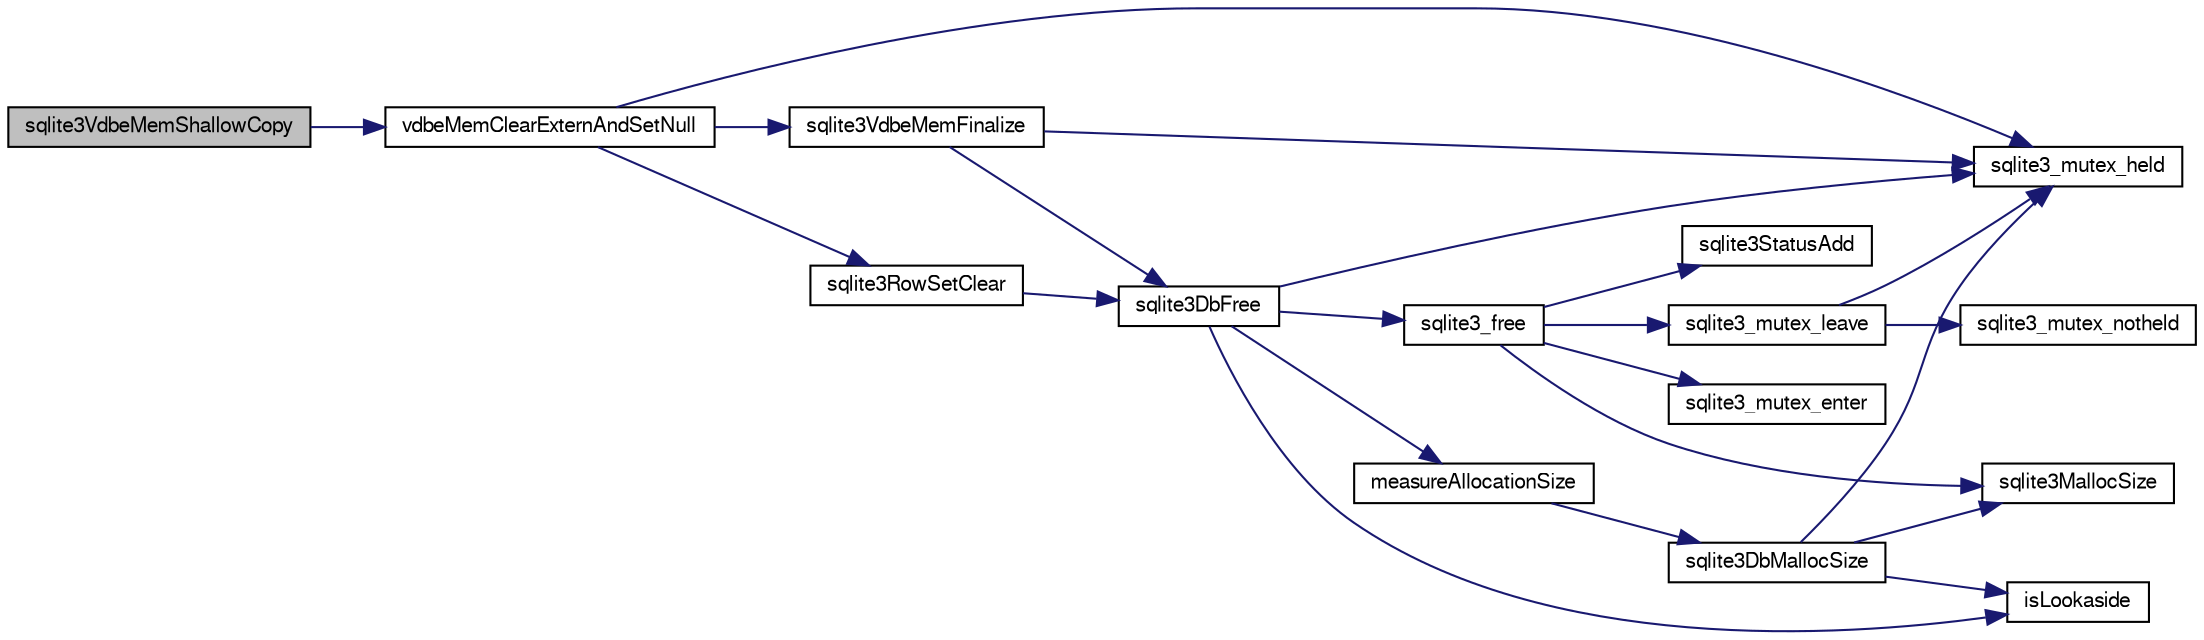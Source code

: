 digraph "sqlite3VdbeMemShallowCopy"
{
  edge [fontname="FreeSans",fontsize="10",labelfontname="FreeSans",labelfontsize="10"];
  node [fontname="FreeSans",fontsize="10",shape=record];
  rankdir="LR";
  Node780913 [label="sqlite3VdbeMemShallowCopy",height=0.2,width=0.4,color="black", fillcolor="grey75", style="filled", fontcolor="black"];
  Node780913 -> Node780914 [color="midnightblue",fontsize="10",style="solid",fontname="FreeSans"];
  Node780914 [label="vdbeMemClearExternAndSetNull",height=0.2,width=0.4,color="black", fillcolor="white", style="filled",URL="$sqlite3_8c.html#a29c41a360fb0e86b817777daf061230c"];
  Node780914 -> Node780915 [color="midnightblue",fontsize="10",style="solid",fontname="FreeSans"];
  Node780915 [label="sqlite3_mutex_held",height=0.2,width=0.4,color="black", fillcolor="white", style="filled",URL="$sqlite3_8c.html#acf77da68932b6bc163c5e68547ecc3e7"];
  Node780914 -> Node780916 [color="midnightblue",fontsize="10",style="solid",fontname="FreeSans"];
  Node780916 [label="sqlite3VdbeMemFinalize",height=0.2,width=0.4,color="black", fillcolor="white", style="filled",URL="$sqlite3_8c.html#a2568220f48ddef81b1c43e401042d9d2"];
  Node780916 -> Node780915 [color="midnightblue",fontsize="10",style="solid",fontname="FreeSans"];
  Node780916 -> Node780917 [color="midnightblue",fontsize="10",style="solid",fontname="FreeSans"];
  Node780917 [label="sqlite3DbFree",height=0.2,width=0.4,color="black", fillcolor="white", style="filled",URL="$sqlite3_8c.html#ac70ab821a6607b4a1b909582dc37a069"];
  Node780917 -> Node780915 [color="midnightblue",fontsize="10",style="solid",fontname="FreeSans"];
  Node780917 -> Node780918 [color="midnightblue",fontsize="10",style="solid",fontname="FreeSans"];
  Node780918 [label="measureAllocationSize",height=0.2,width=0.4,color="black", fillcolor="white", style="filled",URL="$sqlite3_8c.html#a45731e644a22fdb756e2b6337224217a"];
  Node780918 -> Node780919 [color="midnightblue",fontsize="10",style="solid",fontname="FreeSans"];
  Node780919 [label="sqlite3DbMallocSize",height=0.2,width=0.4,color="black", fillcolor="white", style="filled",URL="$sqlite3_8c.html#aa397e5a8a03495203a0767abf0a71f86"];
  Node780919 -> Node780920 [color="midnightblue",fontsize="10",style="solid",fontname="FreeSans"];
  Node780920 [label="sqlite3MallocSize",height=0.2,width=0.4,color="black", fillcolor="white", style="filled",URL="$sqlite3_8c.html#acf5d2a5f35270bafb050bd2def576955"];
  Node780919 -> Node780915 [color="midnightblue",fontsize="10",style="solid",fontname="FreeSans"];
  Node780919 -> Node780921 [color="midnightblue",fontsize="10",style="solid",fontname="FreeSans"];
  Node780921 [label="isLookaside",height=0.2,width=0.4,color="black", fillcolor="white", style="filled",URL="$sqlite3_8c.html#a770fa05ff9717b75e16f4d968a77b897"];
  Node780917 -> Node780921 [color="midnightblue",fontsize="10",style="solid",fontname="FreeSans"];
  Node780917 -> Node780922 [color="midnightblue",fontsize="10",style="solid",fontname="FreeSans"];
  Node780922 [label="sqlite3_free",height=0.2,width=0.4,color="black", fillcolor="white", style="filled",URL="$sqlite3_8c.html#a6552349e36a8a691af5487999ab09519"];
  Node780922 -> Node780923 [color="midnightblue",fontsize="10",style="solid",fontname="FreeSans"];
  Node780923 [label="sqlite3_mutex_enter",height=0.2,width=0.4,color="black", fillcolor="white", style="filled",URL="$sqlite3_8c.html#a1c12cde690bd89f104de5cbad12a6bf5"];
  Node780922 -> Node780924 [color="midnightblue",fontsize="10",style="solid",fontname="FreeSans"];
  Node780924 [label="sqlite3StatusAdd",height=0.2,width=0.4,color="black", fillcolor="white", style="filled",URL="$sqlite3_8c.html#afa029f93586aeab4cc85360905dae9cd"];
  Node780922 -> Node780920 [color="midnightblue",fontsize="10",style="solid",fontname="FreeSans"];
  Node780922 -> Node780925 [color="midnightblue",fontsize="10",style="solid",fontname="FreeSans"];
  Node780925 [label="sqlite3_mutex_leave",height=0.2,width=0.4,color="black", fillcolor="white", style="filled",URL="$sqlite3_8c.html#a5838d235601dbd3c1fa993555c6bcc93"];
  Node780925 -> Node780915 [color="midnightblue",fontsize="10",style="solid",fontname="FreeSans"];
  Node780925 -> Node780926 [color="midnightblue",fontsize="10",style="solid",fontname="FreeSans"];
  Node780926 [label="sqlite3_mutex_notheld",height=0.2,width=0.4,color="black", fillcolor="white", style="filled",URL="$sqlite3_8c.html#a83967c837c1c000d3b5adcfaa688f5dc"];
  Node780914 -> Node780927 [color="midnightblue",fontsize="10",style="solid",fontname="FreeSans"];
  Node780927 [label="sqlite3RowSetClear",height=0.2,width=0.4,color="black", fillcolor="white", style="filled",URL="$sqlite3_8c.html#ae153de0cd969511a607e26deeca80342"];
  Node780927 -> Node780917 [color="midnightblue",fontsize="10",style="solid",fontname="FreeSans"];
}
